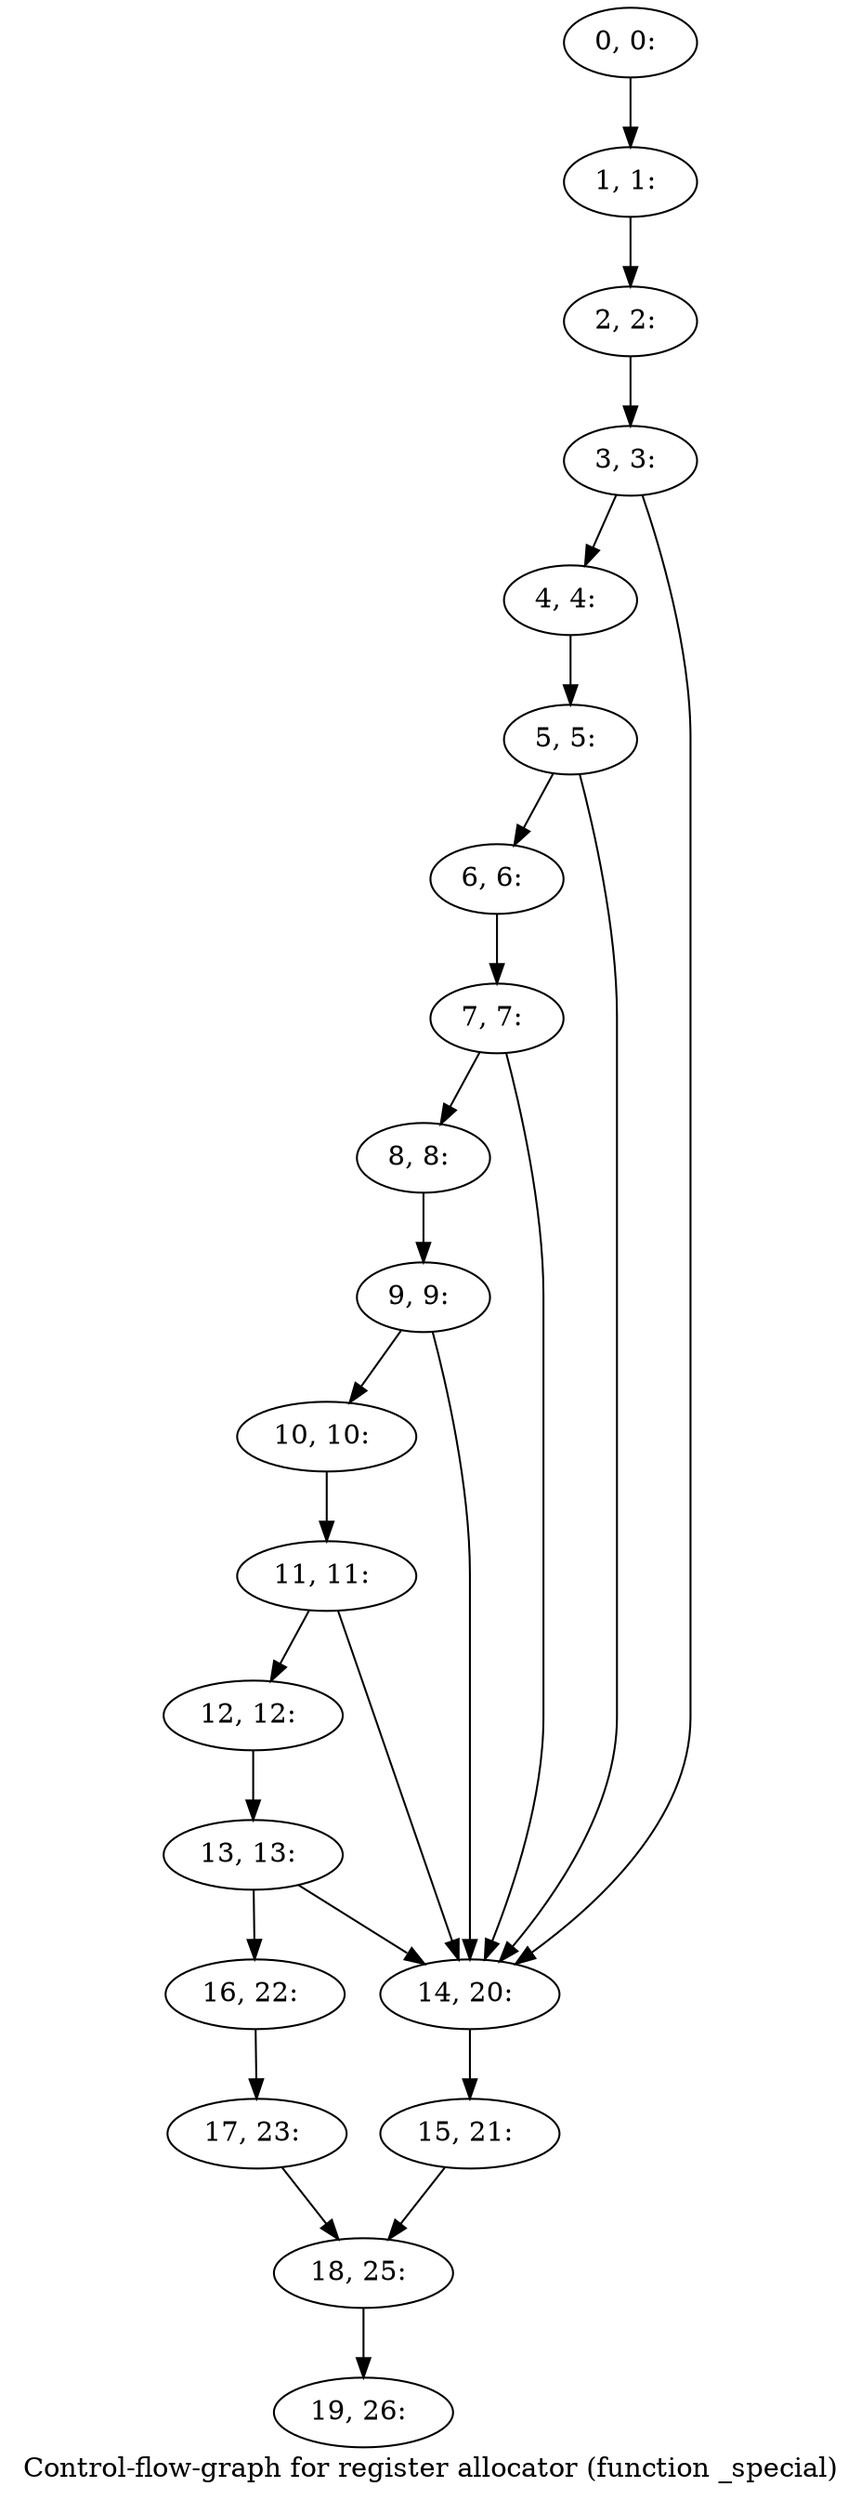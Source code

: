 digraph G {
graph [label="Control-flow-graph for register allocator (function _special)"]
0[label="0, 0: "];
1[label="1, 1: "];
2[label="2, 2: "];
3[label="3, 3: "];
4[label="4, 4: "];
5[label="5, 5: "];
6[label="6, 6: "];
7[label="7, 7: "];
8[label="8, 8: "];
9[label="9, 9: "];
10[label="10, 10: "];
11[label="11, 11: "];
12[label="12, 12: "];
13[label="13, 13: "];
14[label="14, 20: "];
15[label="15, 21: "];
16[label="16, 22: "];
17[label="17, 23: "];
18[label="18, 25: "];
19[label="19, 26: "];
0->1 ;
1->2 ;
2->3 ;
3->4 ;
3->14 ;
4->5 ;
5->6 ;
5->14 ;
6->7 ;
7->8 ;
7->14 ;
8->9 ;
9->10 ;
9->14 ;
10->11 ;
11->12 ;
11->14 ;
12->13 ;
13->14 ;
13->16 ;
14->15 ;
15->18 ;
16->17 ;
17->18 ;
18->19 ;
}
